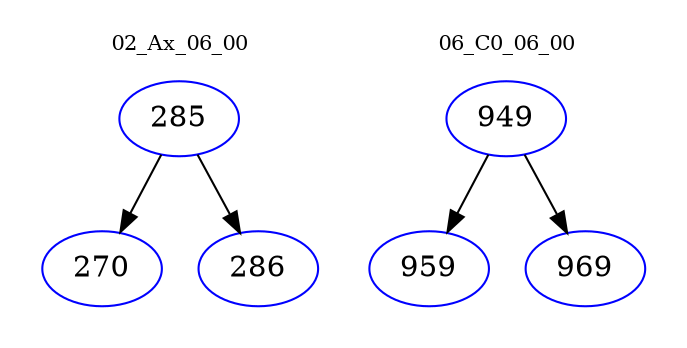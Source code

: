 digraph{
subgraph cluster_0 {
color = white
label = "02_Ax_06_00";
fontsize=10;
T0_285 [label="285", color="blue"]
T0_285 -> T0_270 [color="black"]
T0_270 [label="270", color="blue"]
T0_285 -> T0_286 [color="black"]
T0_286 [label="286", color="blue"]
}
subgraph cluster_1 {
color = white
label = "06_C0_06_00";
fontsize=10;
T1_949 [label="949", color="blue"]
T1_949 -> T1_959 [color="black"]
T1_959 [label="959", color="blue"]
T1_949 -> T1_969 [color="black"]
T1_969 [label="969", color="blue"]
}
}
